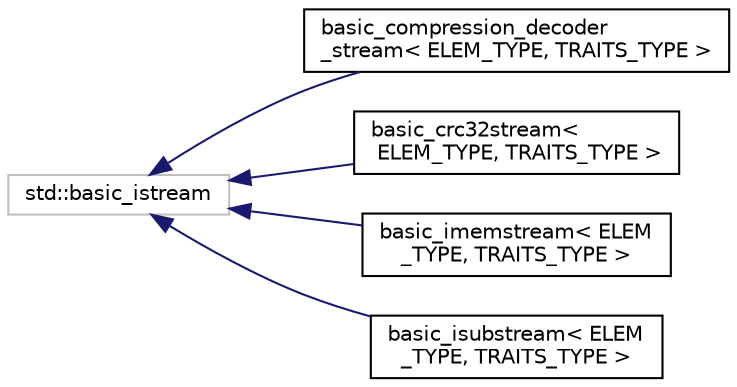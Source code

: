 digraph "Graphical Class Hierarchy"
{
 // LATEX_PDF_SIZE
  edge [fontname="Helvetica",fontsize="10",labelfontname="Helvetica",labelfontsize="10"];
  node [fontname="Helvetica",fontsize="10",shape=record];
  rankdir="LR";
  Node17 [label="std::basic_istream",height=0.2,width=0.4,color="grey75", fillcolor="white", style="filled",tooltip=" "];
  Node17 -> Node0 [dir="back",color="midnightblue",fontsize="10",style="solid",fontname="Helvetica"];
  Node0 [label="basic_compression_decoder\l_stream\< ELEM_TYPE, TRAITS_TYPE \>",height=0.2,width=0.4,color="black", fillcolor="white", style="filled",URL="$classbasic__compression__decoder__stream.html",tooltip="Basic generic compression decoder stream."];
  Node17 -> Node19 [dir="back",color="midnightblue",fontsize="10",style="solid",fontname="Helvetica"];
  Node19 [label="basic_crc32stream\<\l ELEM_TYPE, TRAITS_TYPE \>",height=0.2,width=0.4,color="black", fillcolor="white", style="filled",URL="$classbasic__crc32stream.html",tooltip="Basic CRC32 output stream. Computes CRC32 of input data."];
  Node17 -> Node20 [dir="back",color="midnightblue",fontsize="10",style="solid",fontname="Helvetica"];
  Node20 [label="basic_imemstream\< ELEM\l_TYPE, TRAITS_TYPE \>",height=0.2,width=0.4,color="black", fillcolor="white", style="filled",URL="$classbasic__imemstream.html",tooltip="Basic input memory stream. Creates input stream around the memory buffer. Supports seeking...."];
  Node17 -> Node21 [dir="back",color="midnightblue",fontsize="10",style="solid",fontname="Helvetica"];
  Node21 [label="basic_isubstream\< ELEM\l_TYPE, TRAITS_TYPE \>",height=0.2,width=0.4,color="black", fillcolor="white", style="filled",URL="$classbasic__isubstream.html",tooltip="Basic input substream. Creates a virtual stream over an existing input stream. The substream starts a..."];
}
